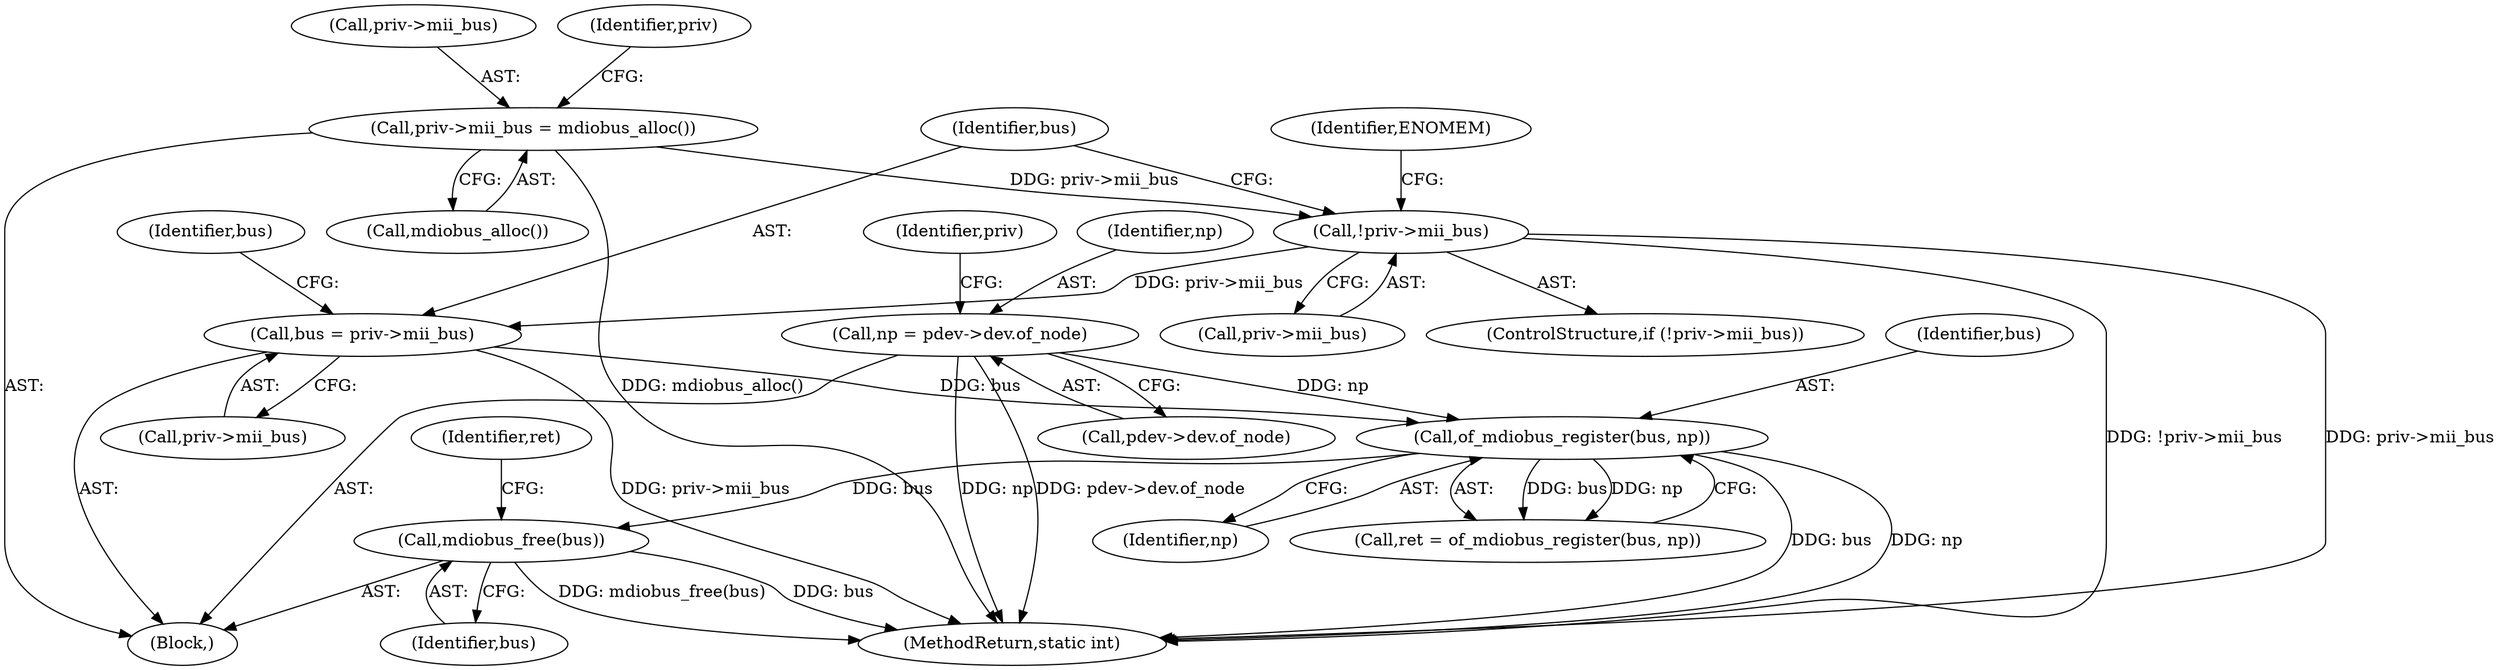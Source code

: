 digraph "0_linux_297a6961ffb8ff4dc66c9fbf53b924bd1dda05d5@API" {
"1000318" [label="(Call,mdiobus_free(bus))"];
"1000290" [label="(Call,of_mdiobus_register(bus, np))"];
"1000195" [label="(Call,bus = priv->mii_bus)"];
"1000188" [label="(Call,!priv->mii_bus)"];
"1000182" [label="(Call,priv->mii_bus = mdiobus_alloc())"];
"1000117" [label="(Call,np = pdev->dev.of_node)"];
"1000322" [label="(MethodReturn,static int)"];
"1000117" [label="(Call,np = pdev->dev.of_node)"];
"1000321" [label="(Identifier,ret)"];
"1000186" [label="(Call,mdiobus_alloc())"];
"1000118" [label="(Identifier,np)"];
"1000119" [label="(Call,pdev->dev.of_node)"];
"1000318" [label="(Call,mdiobus_free(bus))"];
"1000183" [label="(Call,priv->mii_bus)"];
"1000194" [label="(Identifier,ENOMEM)"];
"1000190" [label="(Identifier,priv)"];
"1000103" [label="(Block,)"];
"1000319" [label="(Identifier,bus)"];
"1000292" [label="(Identifier,np)"];
"1000125" [label="(Identifier,priv)"];
"1000197" [label="(Call,priv->mii_bus)"];
"1000182" [label="(Call,priv->mii_bus = mdiobus_alloc())"];
"1000189" [label="(Call,priv->mii_bus)"];
"1000195" [label="(Call,bus = priv->mii_bus)"];
"1000196" [label="(Identifier,bus)"];
"1000291" [label="(Identifier,bus)"];
"1000187" [label="(ControlStructure,if (!priv->mii_bus))"];
"1000290" [label="(Call,of_mdiobus_register(bus, np))"];
"1000288" [label="(Call,ret = of_mdiobus_register(bus, np))"];
"1000202" [label="(Identifier,bus)"];
"1000188" [label="(Call,!priv->mii_bus)"];
"1000318" -> "1000103"  [label="AST: "];
"1000318" -> "1000319"  [label="CFG: "];
"1000319" -> "1000318"  [label="AST: "];
"1000321" -> "1000318"  [label="CFG: "];
"1000318" -> "1000322"  [label="DDG: mdiobus_free(bus)"];
"1000318" -> "1000322"  [label="DDG: bus"];
"1000290" -> "1000318"  [label="DDG: bus"];
"1000290" -> "1000288"  [label="AST: "];
"1000290" -> "1000292"  [label="CFG: "];
"1000291" -> "1000290"  [label="AST: "];
"1000292" -> "1000290"  [label="AST: "];
"1000288" -> "1000290"  [label="CFG: "];
"1000290" -> "1000322"  [label="DDG: bus"];
"1000290" -> "1000322"  [label="DDG: np"];
"1000290" -> "1000288"  [label="DDG: bus"];
"1000290" -> "1000288"  [label="DDG: np"];
"1000195" -> "1000290"  [label="DDG: bus"];
"1000117" -> "1000290"  [label="DDG: np"];
"1000195" -> "1000103"  [label="AST: "];
"1000195" -> "1000197"  [label="CFG: "];
"1000196" -> "1000195"  [label="AST: "];
"1000197" -> "1000195"  [label="AST: "];
"1000202" -> "1000195"  [label="CFG: "];
"1000195" -> "1000322"  [label="DDG: priv->mii_bus"];
"1000188" -> "1000195"  [label="DDG: priv->mii_bus"];
"1000188" -> "1000187"  [label="AST: "];
"1000188" -> "1000189"  [label="CFG: "];
"1000189" -> "1000188"  [label="AST: "];
"1000194" -> "1000188"  [label="CFG: "];
"1000196" -> "1000188"  [label="CFG: "];
"1000188" -> "1000322"  [label="DDG: !priv->mii_bus"];
"1000188" -> "1000322"  [label="DDG: priv->mii_bus"];
"1000182" -> "1000188"  [label="DDG: priv->mii_bus"];
"1000182" -> "1000103"  [label="AST: "];
"1000182" -> "1000186"  [label="CFG: "];
"1000183" -> "1000182"  [label="AST: "];
"1000186" -> "1000182"  [label="AST: "];
"1000190" -> "1000182"  [label="CFG: "];
"1000182" -> "1000322"  [label="DDG: mdiobus_alloc()"];
"1000117" -> "1000103"  [label="AST: "];
"1000117" -> "1000119"  [label="CFG: "];
"1000118" -> "1000117"  [label="AST: "];
"1000119" -> "1000117"  [label="AST: "];
"1000125" -> "1000117"  [label="CFG: "];
"1000117" -> "1000322"  [label="DDG: np"];
"1000117" -> "1000322"  [label="DDG: pdev->dev.of_node"];
}
